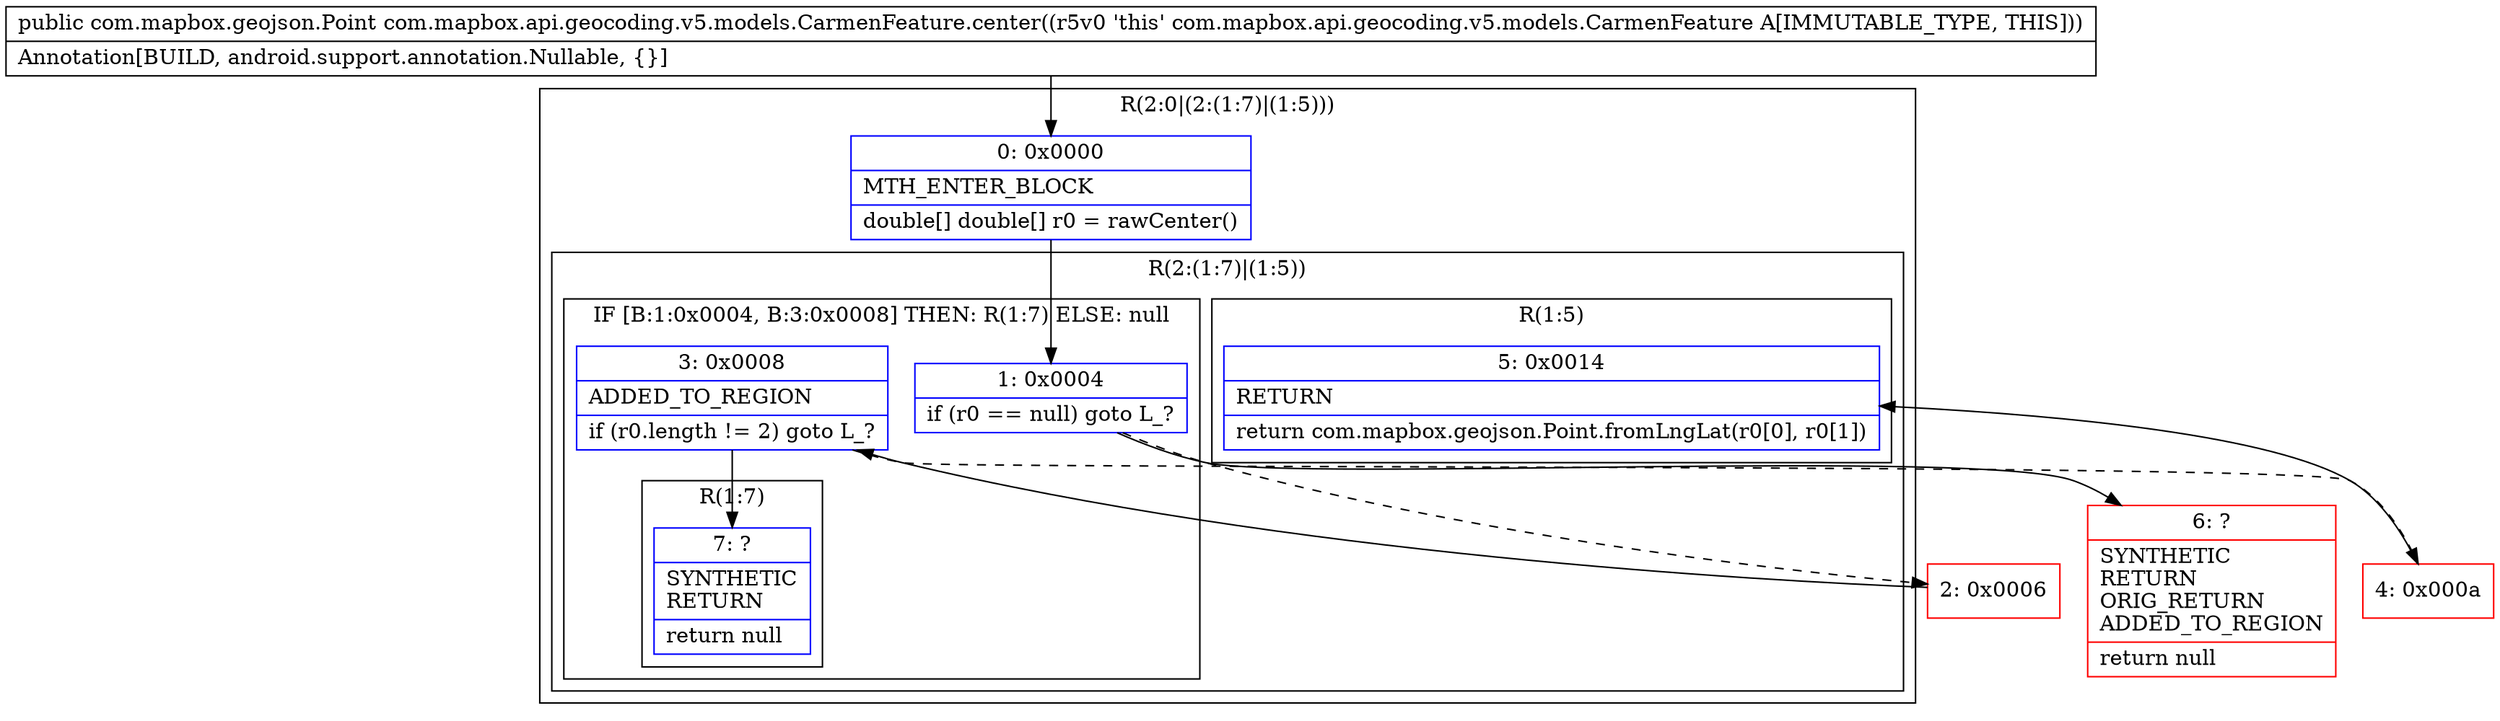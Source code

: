 digraph "CFG forcom.mapbox.api.geocoding.v5.models.CarmenFeature.center()Lcom\/mapbox\/geojson\/Point;" {
subgraph cluster_Region_1306119504 {
label = "R(2:0|(2:(1:7)|(1:5)))";
node [shape=record,color=blue];
Node_0 [shape=record,label="{0\:\ 0x0000|MTH_ENTER_BLOCK\l|double[] double[] r0 = rawCenter()\l}"];
subgraph cluster_Region_1895285429 {
label = "R(2:(1:7)|(1:5))";
node [shape=record,color=blue];
subgraph cluster_IfRegion_1799280158 {
label = "IF [B:1:0x0004, B:3:0x0008] THEN: R(1:7) ELSE: null";
node [shape=record,color=blue];
Node_1 [shape=record,label="{1\:\ 0x0004|if (r0 == null) goto L_?\l}"];
Node_3 [shape=record,label="{3\:\ 0x0008|ADDED_TO_REGION\l|if (r0.length != 2) goto L_?\l}"];
subgraph cluster_Region_503086053 {
label = "R(1:7)";
node [shape=record,color=blue];
Node_7 [shape=record,label="{7\:\ ?|SYNTHETIC\lRETURN\l|return null\l}"];
}
}
subgraph cluster_Region_660860093 {
label = "R(1:5)";
node [shape=record,color=blue];
Node_5 [shape=record,label="{5\:\ 0x0014|RETURN\l|return com.mapbox.geojson.Point.fromLngLat(r0[0], r0[1])\l}"];
}
}
}
Node_2 [shape=record,color=red,label="{2\:\ 0x0006}"];
Node_4 [shape=record,color=red,label="{4\:\ 0x000a}"];
Node_6 [shape=record,color=red,label="{6\:\ ?|SYNTHETIC\lRETURN\lORIG_RETURN\lADDED_TO_REGION\l|return null\l}"];
MethodNode[shape=record,label="{public com.mapbox.geojson.Point com.mapbox.api.geocoding.v5.models.CarmenFeature.center((r5v0 'this' com.mapbox.api.geocoding.v5.models.CarmenFeature A[IMMUTABLE_TYPE, THIS]))  | Annotation[BUILD, android.support.annotation.Nullable, \{\}]\l}"];
MethodNode -> Node_0;
Node_0 -> Node_1;
Node_1 -> Node_2[style=dashed];
Node_1 -> Node_6;
Node_3 -> Node_4[style=dashed];
Node_3 -> Node_7;
Node_2 -> Node_3;
Node_4 -> Node_5;
}

